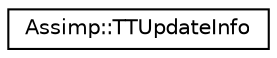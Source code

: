 digraph "Graphical Class Hierarchy"
{
  edge [fontname="Helvetica",fontsize="10",labelfontname="Helvetica",labelfontsize="10"];
  node [fontname="Helvetica",fontsize="10",shape=record];
  rankdir="LR";
  Node1 [label="Assimp::TTUpdateInfo",height=0.2,width=0.4,color="black", fillcolor="white", style="filled",URL="$struct_assimp_1_1_t_t_update_info.html"];
}
